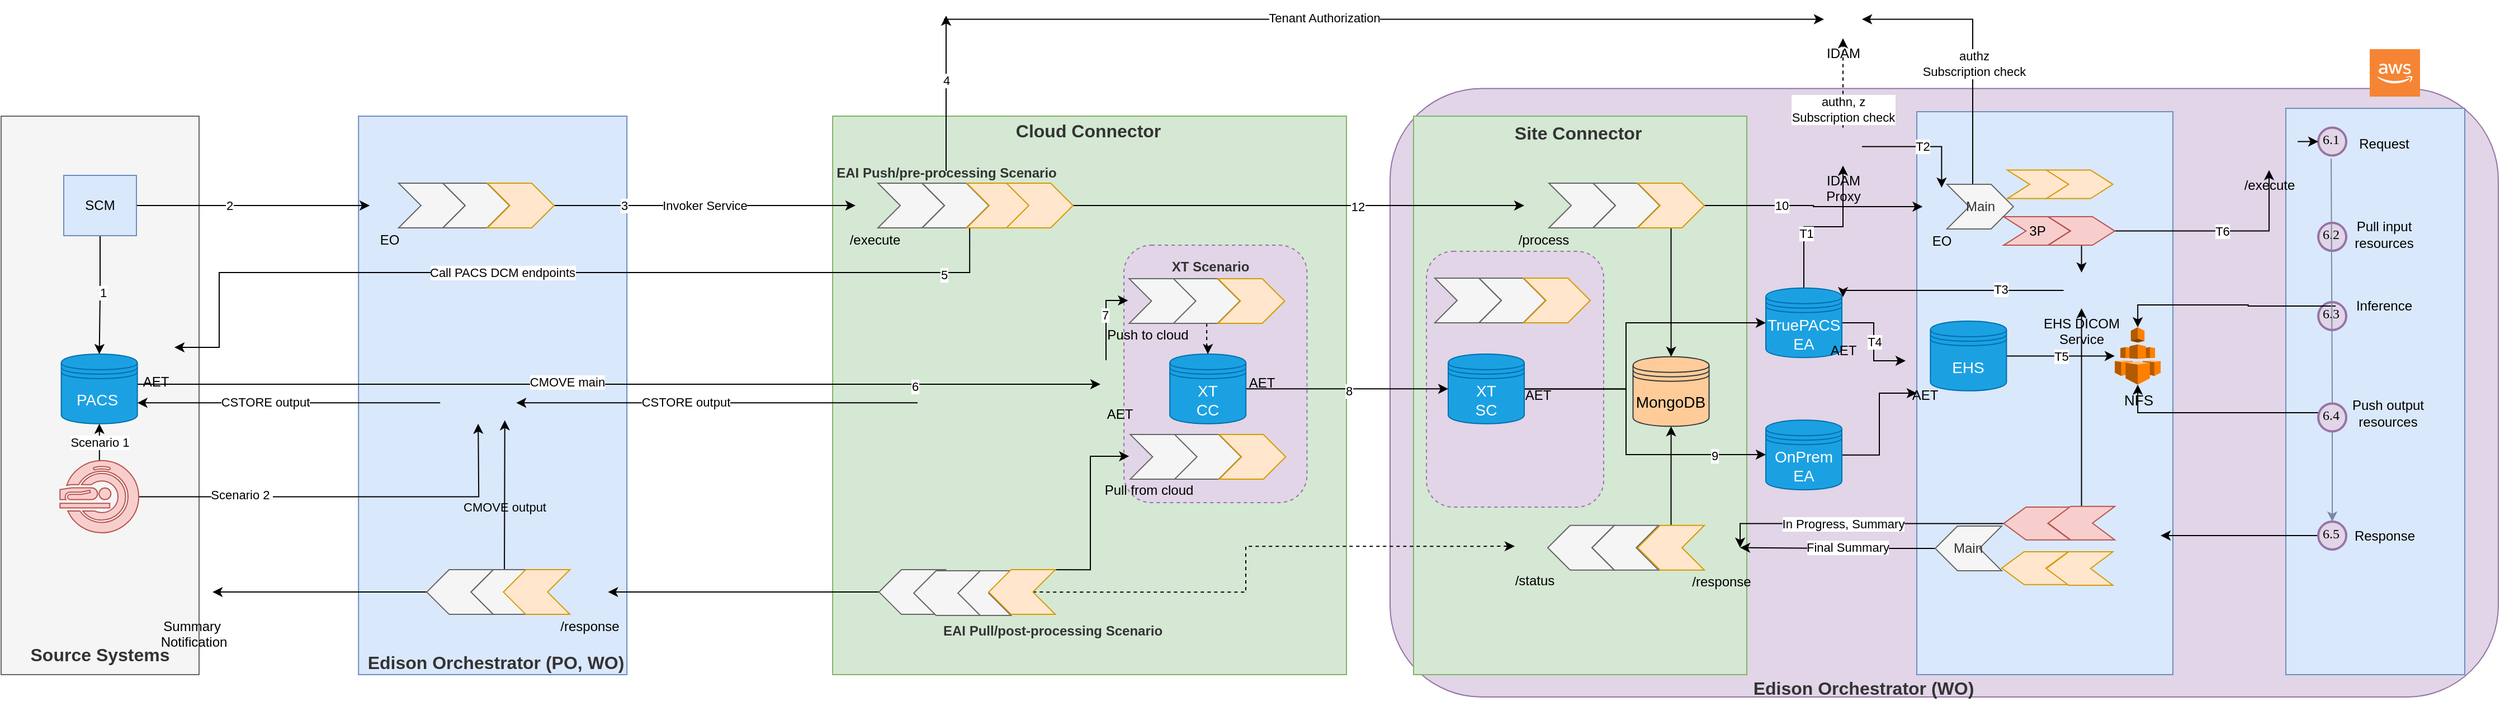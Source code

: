 <mxfile version="16.4.5" type="github">
  <diagram id="Tz2HhyrUHWOXNev4stH1" name="Page-2">
    <mxGraphModel dx="2062" dy="-406" grid="1" gridSize="10" guides="1" tooltips="1" connect="1" arrows="1" fold="1" page="0" pageScale="1" pageWidth="850" pageHeight="1100" math="0" shadow="0">
      <root>
        <mxCell id="myIwbRaZVC_E4C9uunCO-0" />
        <mxCell id="myIwbRaZVC_E4C9uunCO-1" parent="myIwbRaZVC_E4C9uunCO-0" />
        <mxCell id="nC5BWbBNHWPFv3tiznkC-10" value="" style="rounded=1;whiteSpace=wrap;html=1;labelBackgroundColor=none;fillColor=#e1d5e7;strokeColor=#9673a6;" parent="myIwbRaZVC_E4C9uunCO-1" vertex="1">
          <mxGeometry x="999" y="1515.25" width="991" height="544.75" as="geometry" />
        </mxCell>
        <mxCell id="q525oqmR9Ik2567Cov87-82" value="" style="rounded=0;whiteSpace=wrap;html=1;fillColor=#d5e8d4;strokeColor=#82b366;" parent="myIwbRaZVC_E4C9uunCO-1" vertex="1">
          <mxGeometry x="1020" y="1540" width="298" height="500" as="geometry" />
        </mxCell>
        <mxCell id="FsGYFDfkbAL3ZRBcVbpy-31" value="" style="rounded=1;whiteSpace=wrap;html=1;fillColor=#e1d5e7;dashed=1;strokeColor=#9673a6;" parent="myIwbRaZVC_E4C9uunCO-1" vertex="1">
          <mxGeometry x="1031.5" y="1661" width="158.5" height="229" as="geometry" />
        </mxCell>
        <mxCell id="6MZSM7XvLLBCz90r0ZZN-89" value="" style="rounded=0;whiteSpace=wrap;html=1;fillColor=#dae8fc;strokeColor=#6c8ebf;" parent="myIwbRaZVC_E4C9uunCO-1" vertex="1">
          <mxGeometry x="1470" y="1536" width="229" height="504" as="geometry" />
        </mxCell>
        <mxCell id="q525oqmR9Ik2567Cov87-46" value="" style="rounded=0;whiteSpace=wrap;html=1;fillColor=#d5e8d4;strokeColor=#82b366;" parent="myIwbRaZVC_E4C9uunCO-1" vertex="1">
          <mxGeometry x="500.55" y="1540" width="459.45" height="500" as="geometry" />
        </mxCell>
        <mxCell id="6MZSM7XvLLBCz90r0ZZN-74" value="" style="rounded=1;whiteSpace=wrap;html=1;fillColor=#e1d5e7;dashed=1;strokeColor=#9673a6;" parent="myIwbRaZVC_E4C9uunCO-1" vertex="1">
          <mxGeometry x="761" y="1655.54" width="163.72" height="230.46" as="geometry" />
        </mxCell>
        <mxCell id="q525oqmR9Ik2567Cov87-49" value="" style="rounded=0;whiteSpace=wrap;html=1;fillColor=#f5f5f5;strokeColor=#666666;fontColor=#333333;" parent="myIwbRaZVC_E4C9uunCO-1" vertex="1">
          <mxGeometry x="-243" y="1540" width="177" height="500" as="geometry" />
        </mxCell>
        <mxCell id="q525oqmR9Ik2567Cov87-47" value="" style="rounded=0;whiteSpace=wrap;html=1;fillColor=#dae8fc;strokeColor=#6c8ebf;" parent="myIwbRaZVC_E4C9uunCO-1" vertex="1">
          <mxGeometry x="76.59" y="1540" width="240" height="500" as="geometry" />
        </mxCell>
        <mxCell id="q525oqmR9Ik2567Cov87-51" value="Scenario 1" style="edgeStyle=orthogonalEdgeStyle;rounded=0;orthogonalLoop=1;jettySize=auto;html=1;entryX=0.5;entryY=1;entryDx=0;entryDy=0;" parent="myIwbRaZVC_E4C9uunCO-1" source="6WOh82OjY7P1tJpJxM6a-67" target="q525oqmR9Ik2567Cov87-2" edge="1">
          <mxGeometry relative="1" as="geometry" />
        </mxCell>
        <mxCell id="q525oqmR9Ik2567Cov87-52" value="" style="edgeStyle=orthogonalEdgeStyle;rounded=0;orthogonalLoop=1;jettySize=auto;html=1;entryX=0.5;entryY=1;entryDx=0;entryDy=0;" parent="myIwbRaZVC_E4C9uunCO-1" source="6WOh82OjY7P1tJpJxM6a-67" edge="1">
          <mxGeometry relative="1" as="geometry">
            <mxPoint x="183.59" y="1815.36" as="targetPoint" />
          </mxGeometry>
        </mxCell>
        <mxCell id="q525oqmR9Ik2567Cov87-53" value="Scenario 2&amp;nbsp;" style="edgeLabel;html=1;align=center;verticalAlign=middle;resizable=0;points=[];" parent="q525oqmR9Ik2567Cov87-52" vertex="1" connectable="0">
          <mxGeometry x="-0.502" y="2" relative="1" as="geometry">
            <mxPoint as="offset" />
          </mxGeometry>
        </mxCell>
        <mxCell id="6WOh82OjY7P1tJpJxM6a-67" value="" style="shape=mxgraph.signs.healthcare.mri;html=1;fillColor=#f8cecc;strokeColor=#b85450;verticalLabelPosition=bottom;verticalAlign=top;align=center;fontSize=14;" parent="myIwbRaZVC_E4C9uunCO-1" vertex="1">
          <mxGeometry x="-190.35" y="1848.39" width="70.35" height="64.61" as="geometry" />
        </mxCell>
        <mxCell id="q525oqmR9Ik2567Cov87-13" value="" style="edgeStyle=orthogonalEdgeStyle;rounded=0;orthogonalLoop=1;jettySize=auto;html=1;" parent="myIwbRaZVC_E4C9uunCO-1" source="q525oqmR9Ik2567Cov87-2" target="q525oqmR9Ik2567Cov87-19" edge="1">
          <mxGeometry relative="1" as="geometry">
            <mxPoint x="149.59" y="1784.18" as="targetPoint" />
            <Array as="points">
              <mxPoint x="150" y="1780" />
              <mxPoint x="150" y="1780" />
            </Array>
          </mxGeometry>
        </mxCell>
        <mxCell id="q525oqmR9Ik2567Cov87-14" value="CMOVE main" style="edgeLabel;html=1;align=center;verticalAlign=middle;resizable=0;points=[];" parent="q525oqmR9Ik2567Cov87-13" vertex="1" connectable="0">
          <mxGeometry x="-0.109" y="2" relative="1" as="geometry">
            <mxPoint as="offset" />
          </mxGeometry>
        </mxCell>
        <mxCell id="q525oqmR9Ik2567Cov87-68" value="6" style="edgeLabel;html=1;align=center;verticalAlign=middle;resizable=0;points=[];" parent="q525oqmR9Ik2567Cov87-13" vertex="1" connectable="0">
          <mxGeometry x="0.613" y="-2" relative="1" as="geometry">
            <mxPoint as="offset" />
          </mxGeometry>
        </mxCell>
        <mxCell id="q525oqmR9Ik2567Cov87-2" value="PACS&amp;nbsp;" style="shape=datastore;whiteSpace=wrap;html=1;fontSize=14;fillColor=#1ba1e2;strokeColor=#006EAF;fontColor=#ffffff;" parent="myIwbRaZVC_E4C9uunCO-1" vertex="1">
          <mxGeometry x="-189.18" y="1753" width="68" height="62.36" as="geometry" />
        </mxCell>
        <mxCell id="q525oqmR9Ik2567Cov87-3" value="/execute" style="shape=image;html=1;verticalAlign=top;verticalLabelPosition=bottom;labelBackgroundColor=none;imageAspect=0;aspect=fixed;image=https://cdn4.iconfinder.com/data/icons/web-development-5/500/api-code-window-128.png" parent="myIwbRaZVC_E4C9uunCO-1" vertex="1">
          <mxGeometry x="521" y="1603" width="34" height="34" as="geometry" />
        </mxCell>
        <mxCell id="q525oqmR9Ik2567Cov87-10" value="Invoker Service" style="edgeStyle=orthogonalEdgeStyle;rounded=0;orthogonalLoop=1;jettySize=auto;html=1;entryX=0;entryY=0.5;entryDx=0;entryDy=0;exitX=1;exitY=0.5;exitDx=0;exitDy=0;" parent="myIwbRaZVC_E4C9uunCO-1" source="q525oqmR9Ik2567Cov87-8" target="q525oqmR9Ik2567Cov87-3" edge="1">
          <mxGeometry relative="1" as="geometry">
            <mxPoint x="105.6" y="1720" as="targetPoint" />
            <Array as="points">
              <mxPoint x="390" y="1620" />
              <mxPoint x="390" y="1620" />
            </Array>
          </mxGeometry>
        </mxCell>
        <mxCell id="q525oqmR9Ik2567Cov87-69" value="3" style="edgeLabel;html=1;align=center;verticalAlign=middle;resizable=0;points=[];" parent="q525oqmR9Ik2567Cov87-10" vertex="1" connectable="0">
          <mxGeometry x="-0.535" relative="1" as="geometry">
            <mxPoint as="offset" />
          </mxGeometry>
        </mxCell>
        <mxCell id="q525oqmR9Ik2567Cov87-5" value="" style="shape=step;perimeter=stepPerimeter;whiteSpace=wrap;html=1;fixedSize=1;fillColor=#f5f5f5;strokeColor=#666666;fontColor=#333333;" parent="myIwbRaZVC_E4C9uunCO-1" vertex="1">
          <mxGeometry x="112.44" y="1600" width="59.5" height="40" as="geometry" />
        </mxCell>
        <mxCell id="q525oqmR9Ik2567Cov87-6" value="" style="shape=step;perimeter=stepPerimeter;whiteSpace=wrap;html=1;fixedSize=1;fillColor=#f5f5f5;strokeColor=#666666;fontColor=#333333;" parent="myIwbRaZVC_E4C9uunCO-1" vertex="1">
          <mxGeometry x="152.04" y="1600" width="59.5" height="40" as="geometry" />
        </mxCell>
        <mxCell id="q525oqmR9Ik2567Cov87-8" value="" style="shape=step;perimeter=stepPerimeter;whiteSpace=wrap;html=1;fixedSize=1;fillColor=#ffe6cc;strokeColor=#d79b00;" parent="myIwbRaZVC_E4C9uunCO-1" vertex="1">
          <mxGeometry x="191.94" y="1600" width="59.5" height="40" as="geometry" />
        </mxCell>
        <mxCell id="q525oqmR9Ik2567Cov87-11" value="Call PACS DCM endpoints" style="edgeStyle=orthogonalEdgeStyle;rounded=0;orthogonalLoop=1;jettySize=auto;html=1;exitX=0.75;exitY=1;exitDx=0;exitDy=0;" parent="myIwbRaZVC_E4C9uunCO-1" source="q525oqmR9Ik2567Cov87-37" target="q525oqmR9Ik2567Cov87-15" edge="1">
          <mxGeometry x="0.124" relative="1" as="geometry">
            <mxPoint x="115.7" y="1650" as="sourcePoint" />
            <mxPoint x="-44.68" y="1740" as="targetPoint" />
            <Array as="points">
              <mxPoint x="623" y="1680" />
              <mxPoint x="-48" y="1680" />
              <mxPoint x="-48" y="1747" />
            </Array>
            <mxPoint as="offset" />
          </mxGeometry>
        </mxCell>
        <mxCell id="q525oqmR9Ik2567Cov87-67" value="5" style="edgeLabel;html=1;align=center;verticalAlign=middle;resizable=0;points=[];" parent="q525oqmR9Ik2567Cov87-11" vertex="1" connectable="0">
          <mxGeometry x="-0.839" y="2" relative="1" as="geometry">
            <mxPoint as="offset" />
          </mxGeometry>
        </mxCell>
        <mxCell id="q525oqmR9Ik2567Cov87-15" value="AET" style="shape=image;html=1;verticalAlign=top;verticalLabelPosition=bottom;labelBackgroundColor=none;imageAspect=0;aspect=fixed;image=https://cdn4.iconfinder.com/data/icons/web-development-5/500/api-code-window-128.png" parent="myIwbRaZVC_E4C9uunCO-1" vertex="1">
          <mxGeometry x="-122.0" y="1730" width="34" height="34" as="geometry" />
        </mxCell>
        <mxCell id="r5pqU8U0AgEEiw9FuOvZ-11" value="" style="edgeStyle=orthogonalEdgeStyle;rounded=0;orthogonalLoop=1;jettySize=auto;html=1;entryX=0;entryY=0.5;entryDx=0;entryDy=0;" edge="1" parent="myIwbRaZVC_E4C9uunCO-1" source="q525oqmR9Ik2567Cov87-19" target="u3qSGLMM-_wDBJlbKK_Q-0">
          <mxGeometry relative="1" as="geometry">
            <Array as="points">
              <mxPoint x="745" y="1705" />
            </Array>
          </mxGeometry>
        </mxCell>
        <mxCell id="r5pqU8U0AgEEiw9FuOvZ-12" value="7" style="edgeLabel;html=1;align=center;verticalAlign=middle;resizable=0;points=[];" vertex="1" connectable="0" parent="r5pqU8U0AgEEiw9FuOvZ-11">
          <mxGeometry x="0.134" y="1" relative="1" as="geometry">
            <mxPoint y="1" as="offset" />
          </mxGeometry>
        </mxCell>
        <mxCell id="q525oqmR9Ik2567Cov87-19" value="AET" style="shape=image;html=1;verticalAlign=top;verticalLabelPosition=bottom;labelBackgroundColor=none;imageAspect=0;aspect=fixed;image=https://cdn4.iconfinder.com/data/icons/web-development-5/500/api-code-window-128.png" parent="myIwbRaZVC_E4C9uunCO-1" vertex="1">
          <mxGeometry x="740" y="1758.5" width="34" height="34" as="geometry" />
        </mxCell>
        <mxCell id="q525oqmR9Ik2567Cov87-63" value="" style="edgeStyle=orthogonalEdgeStyle;rounded=0;orthogonalLoop=1;jettySize=auto;html=1;entryX=0;entryY=0.5;entryDx=0;entryDy=0;" parent="myIwbRaZVC_E4C9uunCO-1" source="q525oqmR9Ik2567Cov87-28" target="q525oqmR9Ik2567Cov87-83" edge="1">
          <mxGeometry relative="1" as="geometry">
            <mxPoint x="936" y="1784" as="targetPoint" />
          </mxGeometry>
        </mxCell>
        <mxCell id="q525oqmR9Ik2567Cov87-75" value="8" style="edgeLabel;html=1;align=center;verticalAlign=middle;resizable=0;points=[];" parent="q525oqmR9Ik2567Cov87-63" vertex="1" connectable="0">
          <mxGeometry x="-0.002" y="-2" relative="1" as="geometry">
            <mxPoint x="1" as="offset" />
          </mxGeometry>
        </mxCell>
        <mxCell id="q525oqmR9Ik2567Cov87-28" value="XT&lt;br&gt;CC" style="shape=datastore;whiteSpace=wrap;html=1;fontSize=14;fillColor=#1ba1e2;strokeColor=#006EAF;fontColor=#ffffff;" parent="myIwbRaZVC_E4C9uunCO-1" vertex="1">
          <mxGeometry x="802.07" y="1753" width="68" height="62.36" as="geometry" />
        </mxCell>
        <mxCell id="q525oqmR9Ik2567Cov87-30" value="AET" style="shape=image;html=1;verticalAlign=top;verticalLabelPosition=bottom;labelBackgroundColor=none;imageAspect=0;aspect=fixed;image=https://cdn4.iconfinder.com/data/icons/web-development-5/500/api-code-window-128.png" parent="myIwbRaZVC_E4C9uunCO-1" vertex="1">
          <mxGeometry x="867.42" y="1730.54" width="34" height="34" as="geometry" />
        </mxCell>
        <mxCell id="q525oqmR9Ik2567Cov87-32" value="" style="edgeStyle=orthogonalEdgeStyle;rounded=0;orthogonalLoop=1;jettySize=auto;html=1;" parent="myIwbRaZVC_E4C9uunCO-1" source="q525oqmR9Ik2567Cov87-31" target="q525oqmR9Ik2567Cov87-2" edge="1">
          <mxGeometry relative="1" as="geometry" />
        </mxCell>
        <mxCell id="q525oqmR9Ik2567Cov87-65" value="1" style="edgeLabel;html=1;align=center;verticalAlign=middle;resizable=0;points=[];" parent="q525oqmR9Ik2567Cov87-32" vertex="1" connectable="0">
          <mxGeometry x="-0.044" y="2" relative="1" as="geometry">
            <mxPoint as="offset" />
          </mxGeometry>
        </mxCell>
        <mxCell id="q525oqmR9Ik2567Cov87-35" value="" style="edgeStyle=orthogonalEdgeStyle;rounded=0;orthogonalLoop=1;jettySize=auto;html=1;entryX=0;entryY=0.5;entryDx=0;entryDy=0;" parent="myIwbRaZVC_E4C9uunCO-1" source="q525oqmR9Ik2567Cov87-31" target="q525oqmR9Ik2567Cov87-33" edge="1">
          <mxGeometry relative="1" as="geometry">
            <mxPoint x="-1.18" y="1623" as="targetPoint" />
          </mxGeometry>
        </mxCell>
        <mxCell id="q525oqmR9Ik2567Cov87-66" value="2" style="edgeLabel;html=1;align=center;verticalAlign=middle;resizable=0;points=[];" parent="q525oqmR9Ik2567Cov87-35" vertex="1" connectable="0">
          <mxGeometry x="-0.209" relative="1" as="geometry">
            <mxPoint as="offset" />
          </mxGeometry>
        </mxCell>
        <mxCell id="q525oqmR9Ik2567Cov87-31" value="SCM" style="rounded=0;whiteSpace=wrap;html=1;fillColor=#dae8fc;strokeColor=#6c8ebf;" parent="myIwbRaZVC_E4C9uunCO-1" vertex="1">
          <mxGeometry x="-187" y="1593" width="65" height="54" as="geometry" />
        </mxCell>
        <mxCell id="q525oqmR9Ik2567Cov87-33" value="EO" style="shape=image;html=1;verticalAlign=top;verticalLabelPosition=bottom;labelBackgroundColor=none;imageAspect=0;aspect=fixed;image=https://cdn4.iconfinder.com/data/icons/web-development-5/500/api-code-window-128.png" parent="myIwbRaZVC_E4C9uunCO-1" vertex="1">
          <mxGeometry x="86.59" y="1603" width="34" height="34" as="geometry" />
        </mxCell>
        <mxCell id="q525oqmR9Ik2567Cov87-36" value="" style="shape=step;perimeter=stepPerimeter;whiteSpace=wrap;html=1;fixedSize=1;fillColor=#f5f5f5;strokeColor=#666666;fontColor=#333333;" parent="myIwbRaZVC_E4C9uunCO-1" vertex="1">
          <mxGeometry x="541.05" y="1600" width="59.5" height="40" as="geometry" />
        </mxCell>
        <mxCell id="q525oqmR9Ik2567Cov87-37" value="" style="shape=step;perimeter=stepPerimeter;whiteSpace=wrap;html=1;fixedSize=1;fillColor=#f5f5f5;strokeColor=#666666;fontColor=#333333;" parent="myIwbRaZVC_E4C9uunCO-1" vertex="1">
          <mxGeometry x="580.65" y="1600" width="59.5" height="40" as="geometry" />
        </mxCell>
        <mxCell id="q525oqmR9Ik2567Cov87-38" value="" style="shape=step;perimeter=stepPerimeter;whiteSpace=wrap;html=1;fixedSize=1;fillColor=#ffe6cc;strokeColor=#d79b00;" parent="myIwbRaZVC_E4C9uunCO-1" vertex="1">
          <mxGeometry x="620.55" y="1600" width="59.5" height="40" as="geometry" />
        </mxCell>
        <mxCell id="q525oqmR9Ik2567Cov87-54" value="Cloud&amp;nbsp;Connector&amp;nbsp;" style="text;html=1;align=center;verticalAlign=middle;resizable=0;points=[];autosize=1;fontStyle=1;fontSize=16;labelBackgroundColor=none;fontColor=#333333;" parent="myIwbRaZVC_E4C9uunCO-1" vertex="1">
          <mxGeometry x="656.32" y="1543" width="150" height="20" as="geometry" />
        </mxCell>
        <mxCell id="q525oqmR9Ik2567Cov87-55" value="&lt;span style=&quot;font-size: 16px&quot;&gt;Edison&amp;nbsp;&lt;/span&gt;&lt;span style=&quot;font-size: 16px&quot;&gt;Orchestrator (PO, WO)&lt;/span&gt;" style="text;html=1;align=center;verticalAlign=middle;resizable=0;points=[];autosize=1;fontStyle=1;fontSize=16;labelBackgroundColor=none;fontColor=#333333;" parent="myIwbRaZVC_E4C9uunCO-1" vertex="1">
          <mxGeometry x="79.39" y="2017" width="239" height="23" as="geometry" />
        </mxCell>
        <mxCell id="q525oqmR9Ik2567Cov87-56" value="&lt;span style=&quot;font-size: 16px;&quot;&gt;Source Systems&lt;/span&gt;" style="text;html=1;align=center;verticalAlign=middle;resizable=0;points=[];autosize=1;fontStyle=1;fontSize=16;labelBackgroundColor=none;fontColor=#333333;" parent="myIwbRaZVC_E4C9uunCO-1" vertex="1">
          <mxGeometry x="-223" y="2010" width="135" height="23" as="geometry" />
        </mxCell>
        <mxCell id="q525oqmR9Ik2567Cov87-57" value="" style="shape=step;perimeter=stepPerimeter;whiteSpace=wrap;html=1;fixedSize=1;fillColor=#f5f5f5;strokeColor=#666666;fontColor=#333333;" parent="myIwbRaZVC_E4C9uunCO-1" vertex="1">
          <mxGeometry x="765.72" y="1685.54" width="61" height="40" as="geometry" />
        </mxCell>
        <mxCell id="u3qSGLMM-_wDBJlbKK_Q-5" value="" style="edgeStyle=orthogonalEdgeStyle;rounded=0;orthogonalLoop=1;jettySize=auto;html=1;dashed=1;entryX=0.5;entryY=0;entryDx=0;entryDy=0;" parent="myIwbRaZVC_E4C9uunCO-1" source="q525oqmR9Ik2567Cov87-58" target="q525oqmR9Ik2567Cov87-28" edge="1">
          <mxGeometry relative="1" as="geometry" />
        </mxCell>
        <mxCell id="q525oqmR9Ik2567Cov87-58" value="" style="shape=step;perimeter=stepPerimeter;whiteSpace=wrap;html=1;fixedSize=1;fillColor=#f5f5f5;strokeColor=#666666;fontColor=#333333;" parent="myIwbRaZVC_E4C9uunCO-1" vertex="1">
          <mxGeometry x="805.32" y="1685.54" width="59.5" height="40" as="geometry" />
        </mxCell>
        <mxCell id="q525oqmR9Ik2567Cov87-59" value="" style="shape=step;perimeter=stepPerimeter;whiteSpace=wrap;html=1;fixedSize=1;fillColor=#ffe6cc;strokeColor=#d79b00;" parent="myIwbRaZVC_E4C9uunCO-1" vertex="1">
          <mxGeometry x="845.22" y="1685.54" width="59.5" height="40" as="geometry" />
        </mxCell>
        <mxCell id="q525oqmR9Ik2567Cov87-60" value="&lt;font style=&quot;font-size: 12px&quot;&gt;XT Scenario&lt;/font&gt;" style="text;html=1;align=center;verticalAlign=middle;resizable=0;points=[];autosize=1;fontStyle=1;fontSize=16;labelBackgroundColor=none;fontColor=#333333;" parent="myIwbRaZVC_E4C9uunCO-1" vertex="1">
          <mxGeometry x="798.92" y="1660.54" width="79" height="24" as="geometry" />
        </mxCell>
        <mxCell id="r5pqU8U0AgEEiw9FuOvZ-8" value="" style="edgeStyle=orthogonalEdgeStyle;rounded=0;orthogonalLoop=1;jettySize=auto;html=1;exitX=0.5;exitY=0.5;exitDx=0;exitDy=0;exitPerimeter=0;" edge="1" parent="myIwbRaZVC_E4C9uunCO-1" source="q525oqmR9Ik2567Cov87-61">
          <mxGeometry relative="1" as="geometry">
            <mxPoint x="602" y="1450" as="targetPoint" />
          </mxGeometry>
        </mxCell>
        <mxCell id="r5pqU8U0AgEEiw9FuOvZ-9" value="4" style="edgeLabel;html=1;align=center;verticalAlign=middle;resizable=0;points=[];" vertex="1" connectable="0" parent="r5pqU8U0AgEEiw9FuOvZ-8">
          <mxGeometry x="0.165" y="1" relative="1" as="geometry">
            <mxPoint as="offset" />
          </mxGeometry>
        </mxCell>
        <mxCell id="q525oqmR9Ik2567Cov87-61" value="&lt;font style=&quot;font-size: 12px&quot;&gt;EAI Push/pre-processing Scenario&lt;/font&gt;" style="text;html=1;align=center;verticalAlign=middle;resizable=0;points=[];autosize=1;fontStyle=1;fontSize=16;labelBackgroundColor=none;fontColor=#333333;" parent="myIwbRaZVC_E4C9uunCO-1" vertex="1">
          <mxGeometry x="499" y="1577" width="206" height="24" as="geometry" />
        </mxCell>
        <mxCell id="q525oqmR9Ik2567Cov87-80" value="" style="edgeStyle=orthogonalEdgeStyle;rounded=0;orthogonalLoop=1;jettySize=auto;html=1;entryX=0;entryY=0.5;entryDx=0;entryDy=0;" parent="myIwbRaZVC_E4C9uunCO-1" source="q525oqmR9Ik2567Cov87-76" target="q525oqmR9Ik2567Cov87-78" edge="1">
          <mxGeometry relative="1" as="geometry">
            <mxPoint x="815.5" y="1620" as="targetPoint" />
          </mxGeometry>
        </mxCell>
        <mxCell id="q525oqmR9Ik2567Cov87-81" value="12" style="edgeLabel;html=1;align=center;verticalAlign=middle;resizable=0;points=[];" parent="q525oqmR9Ik2567Cov87-80" vertex="1" connectable="0">
          <mxGeometry x="0.257" y="-1" relative="1" as="geometry">
            <mxPoint x="1" as="offset" />
          </mxGeometry>
        </mxCell>
        <mxCell id="FsGYFDfkbAL3ZRBcVbpy-36" value="" style="edgeStyle=orthogonalEdgeStyle;rounded=0;orthogonalLoop=1;jettySize=auto;html=1;entryX=0;entryY=0.5;entryDx=0;entryDy=0;dashed=1;exitX=0;exitY=0.5;exitDx=0;exitDy=0;" parent="myIwbRaZVC_E4C9uunCO-1" source="hUA2dAzTewmcBaVwPkn6-7" target="FsGYFDfkbAL3ZRBcVbpy-32" edge="1">
          <mxGeometry relative="1" as="geometry">
            <Array as="points">
              <mxPoint x="870" y="1967" />
              <mxPoint x="870" y="1925" />
            </Array>
            <mxPoint x="634.425" y="1881" as="sourcePoint" />
          </mxGeometry>
        </mxCell>
        <mxCell id="q525oqmR9Ik2567Cov87-76" value="" style="shape=step;perimeter=stepPerimeter;whiteSpace=wrap;html=1;fixedSize=1;fillColor=#ffe6cc;strokeColor=#d79b00;" parent="myIwbRaZVC_E4C9uunCO-1" vertex="1">
          <mxGeometry x="656" y="1600" width="59.5" height="40" as="geometry" />
        </mxCell>
        <mxCell id="q525oqmR9Ik2567Cov87-78" value="/process" style="shape=image;html=1;verticalAlign=top;verticalLabelPosition=bottom;labelBackgroundColor=none;imageAspect=0;aspect=fixed;image=https://cdn4.iconfinder.com/data/icons/web-development-5/500/api-code-window-128.png" parent="myIwbRaZVC_E4C9uunCO-1" vertex="1">
          <mxGeometry x="1119" y="1603" width="34" height="34" as="geometry" />
        </mxCell>
        <mxCell id="q525oqmR9Ik2567Cov87-87" value="" style="edgeStyle=orthogonalEdgeStyle;rounded=0;orthogonalLoop=1;jettySize=auto;html=1;" parent="myIwbRaZVC_E4C9uunCO-1" source="q525oqmR9Ik2567Cov87-83" target="q525oqmR9Ik2567Cov87-86" edge="1">
          <mxGeometry relative="1" as="geometry">
            <Array as="points">
              <mxPoint x="1210" y="1784" />
              <mxPoint x="1210" y="1843" />
            </Array>
          </mxGeometry>
        </mxCell>
        <mxCell id="r5pqU8U0AgEEiw9FuOvZ-14" value="9" style="edgeLabel;html=1;align=center;verticalAlign=middle;resizable=0;points=[];" vertex="1" connectable="0" parent="q525oqmR9Ik2567Cov87-87">
          <mxGeometry x="0.665" y="-1" relative="1" as="geometry">
            <mxPoint as="offset" />
          </mxGeometry>
        </mxCell>
        <mxCell id="q525oqmR9Ik2567Cov87-88" value="" style="edgeStyle=orthogonalEdgeStyle;rounded=0;orthogonalLoop=1;jettySize=auto;html=1;entryX=0;entryY=0.5;entryDx=0;entryDy=0;" parent="myIwbRaZVC_E4C9uunCO-1" source="q525oqmR9Ik2567Cov87-83" target="q525oqmR9Ik2567Cov87-85" edge="1">
          <mxGeometry relative="1" as="geometry">
            <Array as="points">
              <mxPoint x="1210" y="1784" />
              <mxPoint x="1210" y="1725" />
            </Array>
          </mxGeometry>
        </mxCell>
        <mxCell id="q525oqmR9Ik2567Cov87-83" value="XT&lt;br&gt;SC" style="shape=datastore;whiteSpace=wrap;html=1;fontSize=14;fillColor=#1ba1e2;strokeColor=#006EAF;fontColor=#ffffff;" parent="myIwbRaZVC_E4C9uunCO-1" vertex="1">
          <mxGeometry x="1051" y="1753" width="68" height="62.36" as="geometry" />
        </mxCell>
        <mxCell id="q525oqmR9Ik2567Cov87-84" value="Site Connector&amp;nbsp;" style="text;html=1;align=center;verticalAlign=middle;resizable=0;points=[];autosize=1;fontStyle=1;fontSize=16;labelBackgroundColor=none;fontColor=#333333;" parent="myIwbRaZVC_E4C9uunCO-1" vertex="1">
          <mxGeometry x="1105" y="1543" width="128" height="23" as="geometry" />
        </mxCell>
        <mxCell id="nC5BWbBNHWPFv3tiznkC-6" value="T4" style="edgeStyle=orthogonalEdgeStyle;rounded=0;orthogonalLoop=1;jettySize=auto;html=1;entryX=0;entryY=0.5;entryDx=0;entryDy=0;" parent="myIwbRaZVC_E4C9uunCO-1" source="q525oqmR9Ik2567Cov87-85" target="nC5BWbBNHWPFv3tiznkC-7" edge="1">
          <mxGeometry relative="1" as="geometry">
            <mxPoint x="1450" y="1790" as="targetPoint" />
          </mxGeometry>
        </mxCell>
        <mxCell id="r5pqU8U0AgEEiw9FuOvZ-15" value="" style="edgeStyle=orthogonalEdgeStyle;rounded=0;orthogonalLoop=1;jettySize=auto;html=1;" edge="1" parent="myIwbRaZVC_E4C9uunCO-1" source="q525oqmR9Ik2567Cov87-85" target="oseVc4HdwnWh8EgqZ8Fy-0">
          <mxGeometry relative="1" as="geometry" />
        </mxCell>
        <mxCell id="r5pqU8U0AgEEiw9FuOvZ-16" value="T1" style="edgeLabel;html=1;align=center;verticalAlign=middle;resizable=0;points=[];" vertex="1" connectable="0" parent="r5pqU8U0AgEEiw9FuOvZ-15">
          <mxGeometry x="-0.325" y="-2" relative="1" as="geometry">
            <mxPoint as="offset" />
          </mxGeometry>
        </mxCell>
        <mxCell id="q525oqmR9Ik2567Cov87-85" value="TruePACS EA" style="shape=datastore;whiteSpace=wrap;html=1;fontSize=14;fillColor=#1ba1e2;strokeColor=#006EAF;fontColor=#ffffff;" parent="myIwbRaZVC_E4C9uunCO-1" vertex="1">
          <mxGeometry x="1335" y="1693.82" width="68" height="62.36" as="geometry" />
        </mxCell>
        <mxCell id="r5pqU8U0AgEEiw9FuOvZ-17" value="" style="edgeStyle=orthogonalEdgeStyle;rounded=0;orthogonalLoop=1;jettySize=auto;html=1;" edge="1" parent="myIwbRaZVC_E4C9uunCO-1" source="q525oqmR9Ik2567Cov87-86" target="6MZSM7XvLLBCz90r0ZZN-89">
          <mxGeometry relative="1" as="geometry" />
        </mxCell>
        <mxCell id="q525oqmR9Ik2567Cov87-86" value="OnPrem&lt;br&gt;EA" style="shape=datastore;whiteSpace=wrap;html=1;fontSize=14;fillColor=#1ba1e2;strokeColor=#006EAF;fontColor=#ffffff;" parent="myIwbRaZVC_E4C9uunCO-1" vertex="1">
          <mxGeometry x="1335" y="1812.18" width="68" height="62.36" as="geometry" />
        </mxCell>
        <mxCell id="6MZSM7XvLLBCz90r0ZZN-0" value="" style="outlineConnect=0;dashed=0;verticalLabelPosition=bottom;verticalAlign=top;align=center;html=1;shape=mxgraph.aws3.cloud_2;fillColor=#F58534;gradientColor=none;" parent="myIwbRaZVC_E4C9uunCO-1" vertex="1">
          <mxGeometry x="1875" y="1480" width="45" height="42.5" as="geometry" />
        </mxCell>
        <mxCell id="6MZSM7XvLLBCz90r0ZZN-83" value="" style="shape=step;perimeter=stepPerimeter;whiteSpace=wrap;html=1;fixedSize=1;fillColor=#f5f5f5;strokeColor=#666666;fontColor=#333333;" parent="myIwbRaZVC_E4C9uunCO-1" vertex="1">
          <mxGeometry x="1141" y="1600" width="59.5" height="40" as="geometry" />
        </mxCell>
        <mxCell id="6MZSM7XvLLBCz90r0ZZN-84" value="" style="shape=step;perimeter=stepPerimeter;whiteSpace=wrap;html=1;fixedSize=1;fillColor=#f5f5f5;strokeColor=#666666;fontColor=#333333;" parent="myIwbRaZVC_E4C9uunCO-1" vertex="1">
          <mxGeometry x="1180.6" y="1600" width="59.5" height="40" as="geometry" />
        </mxCell>
        <mxCell id="6MZSM7XvLLBCz90r0ZZN-103" value="" style="edgeStyle=orthogonalEdgeStyle;rounded=0;orthogonalLoop=1;jettySize=auto;html=1;entryX=0;entryY=0.5;entryDx=0;entryDy=0;" parent="myIwbRaZVC_E4C9uunCO-1" source="6MZSM7XvLLBCz90r0ZZN-85" target="6MZSM7XvLLBCz90r0ZZN-99" edge="1">
          <mxGeometry relative="1" as="geometry" />
        </mxCell>
        <mxCell id="r5pqU8U0AgEEiw9FuOvZ-18" value="10" style="edgeLabel;html=1;align=center;verticalAlign=middle;resizable=0;points=[];" vertex="1" connectable="0" parent="6MZSM7XvLLBCz90r0ZZN-103">
          <mxGeometry x="-0.297" relative="1" as="geometry">
            <mxPoint as="offset" />
          </mxGeometry>
        </mxCell>
        <mxCell id="YBiQRps2gjAF7GqjluW7-4" value="" style="edgeStyle=orthogonalEdgeStyle;rounded=0;orthogonalLoop=1;jettySize=auto;html=1;" parent="myIwbRaZVC_E4C9uunCO-1" source="6MZSM7XvLLBCz90r0ZZN-85" target="YBiQRps2gjAF7GqjluW7-3" edge="1">
          <mxGeometry relative="1" as="geometry" />
        </mxCell>
        <mxCell id="6MZSM7XvLLBCz90r0ZZN-85" value="" style="shape=step;perimeter=stepPerimeter;whiteSpace=wrap;html=1;fixedSize=1;fillColor=#ffe6cc;strokeColor=#d79b00;" parent="myIwbRaZVC_E4C9uunCO-1" vertex="1">
          <mxGeometry x="1220.5" y="1600" width="59.5" height="40" as="geometry" />
        </mxCell>
        <mxCell id="6MZSM7XvLLBCz90r0ZZN-86" value="" style="shape=step;perimeter=stepPerimeter;whiteSpace=wrap;html=1;fixedSize=1;fillColor=#f5f5f5;strokeColor=#666666;fontColor=#333333;" parent="myIwbRaZVC_E4C9uunCO-1" vertex="1">
          <mxGeometry x="1039" y="1685" width="59.5" height="40" as="geometry" />
        </mxCell>
        <mxCell id="6MZSM7XvLLBCz90r0ZZN-87" value="" style="shape=step;perimeter=stepPerimeter;whiteSpace=wrap;html=1;fixedSize=1;fillColor=#f5f5f5;strokeColor=#666666;fontColor=#333333;" parent="myIwbRaZVC_E4C9uunCO-1" vertex="1">
          <mxGeometry x="1078.6" y="1685" width="59.5" height="40" as="geometry" />
        </mxCell>
        <mxCell id="6MZSM7XvLLBCz90r0ZZN-88" value="" style="shape=step;perimeter=stepPerimeter;whiteSpace=wrap;html=1;fixedSize=1;fillColor=#ffe6cc;strokeColor=#d79b00;" parent="myIwbRaZVC_E4C9uunCO-1" vertex="1">
          <mxGeometry x="1118.5" y="1685" width="59.5" height="40" as="geometry" />
        </mxCell>
        <mxCell id="oseVc4HdwnWh8EgqZ8Fy-13" value="" style="edgeStyle=orthogonalEdgeStyle;rounded=0;orthogonalLoop=1;jettySize=auto;html=1;entryX=1;entryY=0.5;entryDx=0;entryDy=0;" parent="myIwbRaZVC_E4C9uunCO-1" source="6MZSM7XvLLBCz90r0ZZN-92" target="oseVc4HdwnWh8EgqZ8Fy-1" edge="1">
          <mxGeometry relative="1" as="geometry">
            <mxPoint x="1526.65" y="1521" as="targetPoint" />
            <Array as="points">
              <mxPoint x="1520" y="1453" />
            </Array>
          </mxGeometry>
        </mxCell>
        <mxCell id="oseVc4HdwnWh8EgqZ8Fy-14" value="authz&lt;br&gt;Subscription check" style="edgeLabel;html=1;align=center;verticalAlign=middle;resizable=0;points=[];" parent="oseVc4HdwnWh8EgqZ8Fy-13" vertex="1" connectable="0">
          <mxGeometry x="-0.124" y="-1" relative="1" as="geometry">
            <mxPoint as="offset" />
          </mxGeometry>
        </mxCell>
        <mxCell id="6MZSM7XvLLBCz90r0ZZN-92" value="Main" style="shape=step;perimeter=stepPerimeter;whiteSpace=wrap;html=1;fixedSize=1;fillColor=#f5f5f5;strokeColor=#666666;fontColor=#333333;" parent="myIwbRaZVC_E4C9uunCO-1" vertex="1">
          <mxGeometry x="1496.9" y="1601" width="59.5" height="40" as="geometry" />
        </mxCell>
        <mxCell id="nC5BWbBNHWPFv3tiznkC-4" value="" style="edgeStyle=orthogonalEdgeStyle;rounded=0;orthogonalLoop=1;jettySize=auto;html=1;exitX=0.5;exitY=1;exitDx=0;exitDy=0;" parent="myIwbRaZVC_E4C9uunCO-1" source="6MZSM7XvLLBCz90r0ZZN-94" target="nC5BWbBNHWPFv3tiznkC-3" edge="1">
          <mxGeometry relative="1" as="geometry" />
        </mxCell>
        <mxCell id="6MZSM7XvLLBCz90r0ZZN-93" value="3P" style="shape=step;perimeter=stepPerimeter;whiteSpace=wrap;html=1;fixedSize=1;fillColor=#f8cecc;strokeColor=#b85450;" parent="myIwbRaZVC_E4C9uunCO-1" vertex="1">
          <mxGeometry x="1547.65" y="1630" width="59.5" height="25.54" as="geometry" />
        </mxCell>
        <mxCell id="FsGYFDfkbAL3ZRBcVbpy-15" value="T6" style="edgeStyle=orthogonalEdgeStyle;rounded=0;orthogonalLoop=1;jettySize=auto;html=1;" parent="myIwbRaZVC_E4C9uunCO-1" source="6MZSM7XvLLBCz90r0ZZN-94" target="FsGYFDfkbAL3ZRBcVbpy-1" edge="1">
          <mxGeometry relative="1" as="geometry" />
        </mxCell>
        <mxCell id="6MZSM7XvLLBCz90r0ZZN-94" value="" style="shape=step;perimeter=stepPerimeter;whiteSpace=wrap;html=1;fixedSize=1;fillColor=#f8cecc;strokeColor=#b85450;" parent="myIwbRaZVC_E4C9uunCO-1" vertex="1">
          <mxGeometry x="1587.55" y="1630" width="59.5" height="25.54" as="geometry" />
        </mxCell>
        <mxCell id="6MZSM7XvLLBCz90r0ZZN-98" value="AET" style="shape=image;html=1;verticalAlign=top;verticalLabelPosition=bottom;labelBackgroundColor=none;imageAspect=0;aspect=fixed;image=https://cdn4.iconfinder.com/data/icons/web-development-5/500/api-code-window-128.png" parent="myIwbRaZVC_E4C9uunCO-1" vertex="1">
          <mxGeometry x="1114" y="1742" width="34" height="34" as="geometry" />
        </mxCell>
        <mxCell id="6MZSM7XvLLBCz90r0ZZN-99" value="EO" style="shape=image;html=1;verticalAlign=top;verticalLabelPosition=bottom;labelBackgroundColor=none;imageAspect=0;aspect=fixed;image=https://cdn4.iconfinder.com/data/icons/web-development-5/500/api-code-window-128.png" parent="myIwbRaZVC_E4C9uunCO-1" vertex="1">
          <mxGeometry x="1475.2" y="1604" width="34" height="34" as="geometry" />
        </mxCell>
        <mxCell id="6MZSM7XvLLBCz90r0ZZN-100" value="&lt;span style=&quot;font-size: 16px&quot;&gt;Edison&amp;nbsp;&lt;/span&gt;&lt;span style=&quot;font-size: 16px&quot;&gt;Orchestrator (WO)&lt;/span&gt;" style="text;html=1;align=center;verticalAlign=middle;resizable=0;points=[];autosize=1;fontStyle=1;fontSize=16;labelBackgroundColor=none;fontColor=#333333;" parent="myIwbRaZVC_E4C9uunCO-1" vertex="1">
          <mxGeometry x="1318" y="2040" width="207" height="23" as="geometry" />
        </mxCell>
        <mxCell id="6MZSM7XvLLBCz90r0ZZN-101" value="AET" style="shape=image;html=1;verticalAlign=top;verticalLabelPosition=bottom;labelBackgroundColor=none;imageAspect=0;aspect=fixed;image=https://cdn4.iconfinder.com/data/icons/web-development-5/500/api-code-window-128.png" parent="myIwbRaZVC_E4C9uunCO-1" vertex="1">
          <mxGeometry x="1387" y="1702" width="34" height="34" as="geometry" />
        </mxCell>
        <mxCell id="6MZSM7XvLLBCz90r0ZZN-104" value="" style="rounded=0;whiteSpace=wrap;html=1;fillColor=#dae8fc;strokeColor=#6c8ebf;" parent="myIwbRaZVC_E4C9uunCO-1" vertex="1">
          <mxGeometry x="1800" y="1533" width="160" height="507" as="geometry" />
        </mxCell>
        <mxCell id="FsGYFDfkbAL3ZRBcVbpy-0" value="" style="endArrow=classic;html=1;entryX=0.5;entryY=0;entryDx=0;entryDy=0;strokeColor=#788AA3;startArrow=none;" parent="myIwbRaZVC_E4C9uunCO-1" source="FsGYFDfkbAL3ZRBcVbpy-13" target="FsGYFDfkbAL3ZRBcVbpy-4" edge="1">
          <mxGeometry width="50" height="50" relative="1" as="geometry">
            <mxPoint x="1840.53" y="1578.0" as="sourcePoint" />
            <mxPoint x="1886.2" y="1578.5" as="targetPoint" />
          </mxGeometry>
        </mxCell>
        <mxCell id="FsGYFDfkbAL3ZRBcVbpy-1" value="/execute" style="shape=image;html=1;verticalAlign=top;verticalLabelPosition=bottom;labelBackgroundColor=none;imageAspect=0;aspect=fixed;image=https://cdn4.iconfinder.com/data/icons/web-development-5/500/api-code-window-128.png" parent="myIwbRaZVC_E4C9uunCO-1" vertex="1">
          <mxGeometry x="1759.53" y="1537.25" width="51" height="51" as="geometry" />
        </mxCell>
        <mxCell id="FsGYFDfkbAL3ZRBcVbpy-2" value="6.1" style="ellipse;whiteSpace=wrap;html=1;aspect=fixed;strokeWidth=2;fontFamily=Tahoma;spacingBottom=4;spacingRight=2;strokeColor=#9673a6;fillColor=#e1d5e7;" parent="myIwbRaZVC_E4C9uunCO-1" vertex="1">
          <mxGeometry x="1829" y="1550.25" width="25" height="25" as="geometry" />
        </mxCell>
        <mxCell id="FsGYFDfkbAL3ZRBcVbpy-3" value="6.2" style="ellipse;whiteSpace=wrap;html=1;aspect=fixed;strokeWidth=2;fontFamily=Tahoma;spacingBottom=4;spacingRight=2;strokeColor=#9673a6;fillColor=#e1d5e7;" parent="myIwbRaZVC_E4C9uunCO-1" vertex="1">
          <mxGeometry x="1829" y="1635.54" width="25" height="25" as="geometry" />
        </mxCell>
        <mxCell id="FsGYFDfkbAL3ZRBcVbpy-20" value="" style="edgeStyle=orthogonalEdgeStyle;rounded=0;orthogonalLoop=1;jettySize=auto;html=1;" parent="myIwbRaZVC_E4C9uunCO-1" source="FsGYFDfkbAL3ZRBcVbpy-4" target="FsGYFDfkbAL3ZRBcVbpy-19" edge="1">
          <mxGeometry relative="1" as="geometry">
            <Array as="points">
              <mxPoint x="1730" y="1916" />
              <mxPoint x="1730" y="1916" />
            </Array>
          </mxGeometry>
        </mxCell>
        <mxCell id="FsGYFDfkbAL3ZRBcVbpy-4" value="6.5" style="ellipse;whiteSpace=wrap;html=1;aspect=fixed;strokeWidth=2;fontFamily=Tahoma;spacingBottom=4;spacingRight=2;strokeColor=#9673a6;fillColor=#e1d5e7;fontStyle=0" parent="myIwbRaZVC_E4C9uunCO-1" vertex="1">
          <mxGeometry x="1829.0" y="1903" width="25" height="25" as="geometry" />
        </mxCell>
        <mxCell id="FsGYFDfkbAL3ZRBcVbpy-5" value="Request" style="text;html=1;strokeColor=none;fillColor=none;align=center;verticalAlign=middle;whiteSpace=wrap;rounded=0;" parent="myIwbRaZVC_E4C9uunCO-1" vertex="1">
          <mxGeometry x="1854" y="1555.25" width="68" height="20" as="geometry" />
        </mxCell>
        <mxCell id="FsGYFDfkbAL3ZRBcVbpy-6" value="Pull input resources" style="text;html=1;strokeColor=none;fillColor=none;align=center;verticalAlign=middle;whiteSpace=wrap;rounded=0;" parent="myIwbRaZVC_E4C9uunCO-1" vertex="1">
          <mxGeometry x="1844.5" y="1635.54" width="85.5" height="20" as="geometry" />
        </mxCell>
        <mxCell id="FsGYFDfkbAL3ZRBcVbpy-24" value="" style="edgeStyle=orthogonalEdgeStyle;rounded=0;orthogonalLoop=1;jettySize=auto;html=1;entryX=0.5;entryY=1;entryDx=0;entryDy=0;entryPerimeter=0;" parent="myIwbRaZVC_E4C9uunCO-1" source="FsGYFDfkbAL3ZRBcVbpy-7" target="nC5BWbBNHWPFv3tiznkC-0" edge="1">
          <mxGeometry relative="1" as="geometry">
            <mxPoint x="1765.45" y="1805.5" as="targetPoint" />
            <Array as="points">
              <mxPoint x="1668" y="1806" />
            </Array>
          </mxGeometry>
        </mxCell>
        <mxCell id="FsGYFDfkbAL3ZRBcVbpy-7" value="Push output&lt;br&gt;resources" style="text;html=1;strokeColor=none;fillColor=none;align=center;verticalAlign=middle;whiteSpace=wrap;rounded=0;" parent="myIwbRaZVC_E4C9uunCO-1" vertex="1">
          <mxGeometry x="1845.45" y="1795.5" width="92.8" height="20" as="geometry" />
        </mxCell>
        <mxCell id="FsGYFDfkbAL3ZRBcVbpy-8" value="Response" style="text;html=1;strokeColor=none;fillColor=none;align=center;verticalAlign=middle;whiteSpace=wrap;rounded=0;" parent="myIwbRaZVC_E4C9uunCO-1" vertex="1">
          <mxGeometry x="1854.01" y="1906.36" width="68.8" height="20" as="geometry" />
        </mxCell>
        <mxCell id="FsGYFDfkbAL3ZRBcVbpy-9" value="" style="endArrow=classic;html=1;exitX=1;exitY=0.5;exitDx=0;exitDy=0;entryX=0;entryY=0.5;entryDx=0;entryDy=0;" parent="myIwbRaZVC_E4C9uunCO-1" source="FsGYFDfkbAL3ZRBcVbpy-1" target="FsGYFDfkbAL3ZRBcVbpy-2" edge="1">
          <mxGeometry width="50" height="50" relative="1" as="geometry">
            <mxPoint x="1788" y="1604.45" as="sourcePoint" />
            <mxPoint x="1838" y="1554.45" as="targetPoint" />
          </mxGeometry>
        </mxCell>
        <mxCell id="FsGYFDfkbAL3ZRBcVbpy-10" value="6.3" style="ellipse;whiteSpace=wrap;html=1;aspect=fixed;strokeWidth=2;fontFamily=Tahoma;spacingBottom=4;spacingRight=2;strokeColor=#9673a6;fillColor=#e1d5e7;" parent="myIwbRaZVC_E4C9uunCO-1" vertex="1">
          <mxGeometry x="1829" y="1706.5" width="25" height="25" as="geometry" />
        </mxCell>
        <mxCell id="FsGYFDfkbAL3ZRBcVbpy-22" value="" style="edgeStyle=orthogonalEdgeStyle;rounded=0;orthogonalLoop=1;jettySize=auto;html=1;entryX=0.5;entryY=0;entryDx=0;entryDy=0;entryPerimeter=0;" parent="myIwbRaZVC_E4C9uunCO-1" source="FsGYFDfkbAL3ZRBcVbpy-11" target="nC5BWbBNHWPFv3tiznkC-0" edge="1">
          <mxGeometry relative="1" as="geometry">
            <mxPoint x="1764.5" y="1719" as="targetPoint" />
          </mxGeometry>
        </mxCell>
        <mxCell id="FsGYFDfkbAL3ZRBcVbpy-11" value="Inference" style="text;html=1;strokeColor=none;fillColor=none;align=center;verticalAlign=middle;whiteSpace=wrap;rounded=0;" parent="myIwbRaZVC_E4C9uunCO-1" vertex="1">
          <mxGeometry x="1844.5" y="1700" width="85.5" height="20" as="geometry" />
        </mxCell>
        <mxCell id="FsGYFDfkbAL3ZRBcVbpy-13" value="6.4" style="ellipse;whiteSpace=wrap;html=1;aspect=fixed;strokeWidth=2;fontFamily=Tahoma;spacingBottom=4;spacingRight=2;strokeColor=#9673a6;fillColor=#e1d5e7;" parent="myIwbRaZVC_E4C9uunCO-1" vertex="1">
          <mxGeometry x="1829" y="1797.21" width="25" height="25" as="geometry" />
        </mxCell>
        <mxCell id="FsGYFDfkbAL3ZRBcVbpy-14" value="" style="endArrow=none;html=1;entryX=0.5;entryY=0;entryDx=0;entryDy=0;strokeColor=#788AA3;" parent="myIwbRaZVC_E4C9uunCO-1" target="FsGYFDfkbAL3ZRBcVbpy-13" edge="1">
          <mxGeometry width="50" height="50" relative="1" as="geometry">
            <mxPoint x="1840.53" y="1578.0" as="sourcePoint" />
            <mxPoint x="1841.5" y="1901.5" as="targetPoint" />
          </mxGeometry>
        </mxCell>
        <mxCell id="FsGYFDfkbAL3ZRBcVbpy-30" value="" style="edgeStyle=orthogonalEdgeStyle;rounded=0;orthogonalLoop=1;jettySize=auto;html=1;entryX=1;entryY=0.5;entryDx=0;entryDy=0;" parent="myIwbRaZVC_E4C9uunCO-1" source="FsGYFDfkbAL3ZRBcVbpy-16" target="FsGYFDfkbAL3ZRBcVbpy-29" edge="1">
          <mxGeometry relative="1" as="geometry" />
        </mxCell>
        <mxCell id="oseVc4HdwnWh8EgqZ8Fy-6" value="Final Summary" style="edgeLabel;html=1;align=center;verticalAlign=middle;resizable=0;points=[];" parent="FsGYFDfkbAL3ZRBcVbpy-30" vertex="1" connectable="0">
          <mxGeometry x="-0.104" y="-1" relative="1" as="geometry">
            <mxPoint as="offset" />
          </mxGeometry>
        </mxCell>
        <mxCell id="FsGYFDfkbAL3ZRBcVbpy-16" value="Main" style="shape=step;perimeter=stepPerimeter;whiteSpace=wrap;html=1;fixedSize=1;fillColor=#f5f5f5;strokeColor=#666666;fontColor=#333333;direction=west;" parent="myIwbRaZVC_E4C9uunCO-1" vertex="1">
          <mxGeometry x="1486.45" y="1907.0" width="59.5" height="40" as="geometry" />
        </mxCell>
        <mxCell id="nC5BWbBNHWPFv3tiznkC-9" value="" style="edgeStyle=orthogonalEdgeStyle;rounded=0;orthogonalLoop=1;jettySize=auto;html=1;entryX=0.5;entryY=1;entryDx=0;entryDy=0;exitX=0.5;exitY=1;exitDx=0;exitDy=0;" parent="myIwbRaZVC_E4C9uunCO-1" source="FsGYFDfkbAL3ZRBcVbpy-18" target="nC5BWbBNHWPFv3tiznkC-3" edge="1">
          <mxGeometry relative="1" as="geometry">
            <mxPoint x="1584.35" y="1826.36" as="targetPoint" />
          </mxGeometry>
        </mxCell>
        <mxCell id="oseVc4HdwnWh8EgqZ8Fy-4" value="" style="edgeStyle=orthogonalEdgeStyle;rounded=0;orthogonalLoop=1;jettySize=auto;html=1;entryX=1;entryY=0.5;entryDx=0;entryDy=0;" parent="myIwbRaZVC_E4C9uunCO-1" source="FsGYFDfkbAL3ZRBcVbpy-17" target="FsGYFDfkbAL3ZRBcVbpy-29" edge="1">
          <mxGeometry relative="1" as="geometry">
            <mxPoint x="1320" y="1930" as="targetPoint" />
            <Array as="points">
              <mxPoint x="1312" y="1905" />
            </Array>
          </mxGeometry>
        </mxCell>
        <mxCell id="oseVc4HdwnWh8EgqZ8Fy-5" value="In Progress, Summary" style="edgeLabel;html=1;align=center;verticalAlign=middle;resizable=0;points=[];" parent="oseVc4HdwnWh8EgqZ8Fy-4" vertex="1" connectable="0">
          <mxGeometry x="-0.189" y="-1" relative="1" as="geometry">
            <mxPoint x="-39" y="1" as="offset" />
          </mxGeometry>
        </mxCell>
        <mxCell id="FsGYFDfkbAL3ZRBcVbpy-17" value="" style="shape=step;perimeter=stepPerimeter;whiteSpace=wrap;html=1;fixedSize=1;fillColor=#f8cecc;strokeColor=#b85450;direction=west;" parent="myIwbRaZVC_E4C9uunCO-1" vertex="1">
          <mxGeometry x="1547.65" y="1890" width="59.5" height="29.36" as="geometry" />
        </mxCell>
        <mxCell id="FsGYFDfkbAL3ZRBcVbpy-18" value="" style="shape=step;perimeter=stepPerimeter;whiteSpace=wrap;html=1;fixedSize=1;fillColor=#f8cecc;strokeColor=#b85450;direction=west;" parent="myIwbRaZVC_E4C9uunCO-1" vertex="1">
          <mxGeometry x="1587.55" y="1889.36" width="59.5" height="30" as="geometry" />
        </mxCell>
        <mxCell id="FsGYFDfkbAL3ZRBcVbpy-19" value="" style="shape=image;html=1;verticalAlign=top;verticalLabelPosition=bottom;labelBackgroundColor=none;imageAspect=0;aspect=fixed;image=https://cdn4.iconfinder.com/data/icons/web-development-5/500/api-code-window-128.png" parent="myIwbRaZVC_E4C9uunCO-1" vertex="1">
          <mxGeometry x="1654" y="1909.36" width="34" height="34" as="geometry" />
        </mxCell>
        <mxCell id="FsGYFDfkbAL3ZRBcVbpy-26" value="" style="shape=step;perimeter=stepPerimeter;whiteSpace=wrap;html=1;fixedSize=1;fillColor=#f5f5f5;strokeColor=#666666;fontColor=#333333;direction=west;" parent="myIwbRaZVC_E4C9uunCO-1" vertex="1">
          <mxGeometry x="1140" y="1906.36" width="59.5" height="40" as="geometry" />
        </mxCell>
        <mxCell id="FsGYFDfkbAL3ZRBcVbpy-27" value="" style="shape=step;perimeter=stepPerimeter;whiteSpace=wrap;html=1;fixedSize=1;fillColor=#f5f5f5;strokeColor=#666666;fontColor=#333333;direction=west;" parent="myIwbRaZVC_E4C9uunCO-1" vertex="1">
          <mxGeometry x="1179.6" y="1906.36" width="59.5" height="40" as="geometry" />
        </mxCell>
        <mxCell id="YBiQRps2gjAF7GqjluW7-5" value="" style="edgeStyle=orthogonalEdgeStyle;rounded=0;orthogonalLoop=1;jettySize=auto;html=1;" parent="myIwbRaZVC_E4C9uunCO-1" source="FsGYFDfkbAL3ZRBcVbpy-28" target="YBiQRps2gjAF7GqjluW7-3" edge="1">
          <mxGeometry relative="1" as="geometry" />
        </mxCell>
        <mxCell id="FsGYFDfkbAL3ZRBcVbpy-28" value="" style="shape=step;perimeter=stepPerimeter;whiteSpace=wrap;html=1;fixedSize=1;fillColor=#ffe6cc;strokeColor=#d79b00;direction=west;" parent="myIwbRaZVC_E4C9uunCO-1" vertex="1">
          <mxGeometry x="1220.5" y="1906.36" width="59.5" height="40" as="geometry" />
        </mxCell>
        <mxCell id="FsGYFDfkbAL3ZRBcVbpy-29" value="/response" style="shape=image;html=1;verticalAlign=top;verticalLabelPosition=bottom;labelBackgroundColor=none;imageAspect=0;aspect=fixed;image=https://cdn4.iconfinder.com/data/icons/web-development-5/500/api-code-window-128.png" parent="myIwbRaZVC_E4C9uunCO-1" vertex="1">
          <mxGeometry x="1278" y="1909.36" width="34" height="34" as="geometry" />
        </mxCell>
        <mxCell id="FsGYFDfkbAL3ZRBcVbpy-32" value="/status" style="shape=image;html=1;verticalAlign=top;verticalLabelPosition=bottom;labelBackgroundColor=none;imageAspect=0;aspect=fixed;image=https://cdn4.iconfinder.com/data/icons/web-development-5/500/api-code-window-128.png" parent="myIwbRaZVC_E4C9uunCO-1" vertex="1">
          <mxGeometry x="1110.5" y="1908.06" width="34" height="34" as="geometry" />
        </mxCell>
        <mxCell id="u3qSGLMM-_wDBJlbKK_Q-0" value="Push to cloud" style="shape=image;html=1;verticalAlign=top;verticalLabelPosition=bottom;labelBackgroundColor=none;imageAspect=0;aspect=fixed;image=https://cdn4.iconfinder.com/data/icons/web-development-5/500/api-code-window-128.png" parent="myIwbRaZVC_E4C9uunCO-1" vertex="1">
          <mxGeometry x="764.72" y="1688" width="34" height="34" as="geometry" />
        </mxCell>
        <mxCell id="u3qSGLMM-_wDBJlbKK_Q-1" value="" style="shape=step;perimeter=stepPerimeter;whiteSpace=wrap;html=1;fixedSize=1;fillColor=#f5f5f5;strokeColor=#666666;fontColor=#333333;" parent="myIwbRaZVC_E4C9uunCO-1" vertex="1">
          <mxGeometry x="766.72" y="1825" width="61" height="40" as="geometry" />
        </mxCell>
        <mxCell id="u3qSGLMM-_wDBJlbKK_Q-2" value="" style="shape=step;perimeter=stepPerimeter;whiteSpace=wrap;html=1;fixedSize=1;fillColor=#f5f5f5;strokeColor=#666666;fontColor=#333333;" parent="myIwbRaZVC_E4C9uunCO-1" vertex="1">
          <mxGeometry x="806.32" y="1825" width="59.5" height="40" as="geometry" />
        </mxCell>
        <mxCell id="u3qSGLMM-_wDBJlbKK_Q-3" value="" style="shape=step;perimeter=stepPerimeter;whiteSpace=wrap;html=1;fixedSize=1;fillColor=#ffe6cc;strokeColor=#d79b00;" parent="myIwbRaZVC_E4C9uunCO-1" vertex="1">
          <mxGeometry x="846.22" y="1825" width="59.5" height="40" as="geometry" />
        </mxCell>
        <mxCell id="u3qSGLMM-_wDBJlbKK_Q-4" value="Pull from cloud" style="shape=image;html=1;verticalAlign=top;verticalLabelPosition=bottom;labelBackgroundColor=none;imageAspect=0;aspect=fixed;image=https://cdn4.iconfinder.com/data/icons/web-development-5/500/api-code-window-128.png" parent="myIwbRaZVC_E4C9uunCO-1" vertex="1">
          <mxGeometry x="765.72" y="1827.46" width="34" height="34" as="geometry" />
        </mxCell>
        <mxCell id="u3qSGLMM-_wDBJlbKK_Q-9" value="" style="edgeStyle=orthogonalEdgeStyle;rounded=0;orthogonalLoop=1;jettySize=auto;html=1;entryX=0;entryY=0.5;entryDx=0;entryDy=0;exitX=0.5;exitY=1;exitDx=0;exitDy=0;" parent="myIwbRaZVC_E4C9uunCO-1" source="hUA2dAzTewmcBaVwPkn6-7" target="u3qSGLMM-_wDBJlbKK_Q-4" edge="1">
          <mxGeometry relative="1" as="geometry">
            <mxPoint x="714.5" y="1901" as="sourcePoint" />
            <mxPoint x="774.72" y="1715" as="targetPoint" />
            <Array as="points">
              <mxPoint x="731" y="1845" />
            </Array>
          </mxGeometry>
        </mxCell>
        <mxCell id="u3qSGLMM-_wDBJlbKK_Q-10" value="&lt;font style=&quot;font-size: 12px&quot;&gt;EAI Pull/post-processing Scenario&lt;/font&gt;" style="text;html=1;align=center;verticalAlign=middle;resizable=0;points=[];autosize=1;fontStyle=1;fontSize=16;labelBackgroundColor=none;fontColor=#333333;" parent="myIwbRaZVC_E4C9uunCO-1" vertex="1">
          <mxGeometry x="593.72" y="1987" width="206" height="24" as="geometry" />
        </mxCell>
        <mxCell id="nC5BWbBNHWPFv3tiznkC-2" value="T5" style="edgeStyle=orthogonalEdgeStyle;rounded=0;orthogonalLoop=1;jettySize=auto;html=1;" parent="myIwbRaZVC_E4C9uunCO-1" source="YBiQRps2gjAF7GqjluW7-2" target="nC5BWbBNHWPFv3tiznkC-0" edge="1">
          <mxGeometry relative="1" as="geometry" />
        </mxCell>
        <mxCell id="YBiQRps2gjAF7GqjluW7-2" value="EHS" style="shape=datastore;whiteSpace=wrap;html=1;fontSize=14;fillColor=#1ba1e2;strokeColor=#006EAF;fontColor=#ffffff;" parent="myIwbRaZVC_E4C9uunCO-1" vertex="1">
          <mxGeometry x="1482.2" y="1723.52" width="68" height="62.36" as="geometry" />
        </mxCell>
        <mxCell id="YBiQRps2gjAF7GqjluW7-3" value="MongoDB" style="shape=datastore;whiteSpace=wrap;html=1;fontSize=14;fillColor=#ffcc99;strokeColor=#36393d;" parent="myIwbRaZVC_E4C9uunCO-1" vertex="1">
          <mxGeometry x="1216.25" y="1755.32" width="68" height="62.36" as="geometry" />
        </mxCell>
        <mxCell id="hUA2dAzTewmcBaVwPkn6-11" value="" style="edgeStyle=orthogonalEdgeStyle;rounded=0;orthogonalLoop=1;jettySize=auto;html=1;entryX=0.5;entryY=0;entryDx=0;entryDy=0;" parent="myIwbRaZVC_E4C9uunCO-1" source="hUA2dAzTewmcBaVwPkn6-0" target="hUA2dAzTewmcBaVwPkn6-4" edge="1">
          <mxGeometry relative="1" as="geometry">
            <mxPoint x="-9.95" y="1966.06" as="targetPoint" />
          </mxGeometry>
        </mxCell>
        <mxCell id="hUA2dAzTewmcBaVwPkn6-0" value="" style="shape=step;perimeter=stepPerimeter;whiteSpace=wrap;html=1;fixedSize=1;fillColor=#f5f5f5;strokeColor=#666666;fontColor=#333333;direction=west;" parent="myIwbRaZVC_E4C9uunCO-1" vertex="1">
          <mxGeometry x="137.64" y="1946.06" width="59.5" height="40" as="geometry" />
        </mxCell>
        <mxCell id="nC5BWbBNHWPFv3tiznkC-21" value="" style="edgeStyle=none;rounded=0;orthogonalLoop=1;jettySize=auto;html=1;entryX=0.85;entryY=0.95;entryDx=0;entryDy=0;entryPerimeter=0;" parent="myIwbRaZVC_E4C9uunCO-1" source="hUA2dAzTewmcBaVwPkn6-1" edge="1">
          <mxGeometry relative="1" as="geometry">
            <mxPoint x="207.39" y="1812.242" as="targetPoint" />
          </mxGeometry>
        </mxCell>
        <mxCell id="nC5BWbBNHWPFv3tiznkC-22" value="CMOVE output" style="edgeLabel;html=1;align=center;verticalAlign=middle;resizable=0;points=[];labelBackgroundColor=none;" parent="nC5BWbBNHWPFv3tiznkC-21" vertex="1" connectable="0">
          <mxGeometry x="-0.162" relative="1" as="geometry">
            <mxPoint as="offset" />
          </mxGeometry>
        </mxCell>
        <mxCell id="hUA2dAzTewmcBaVwPkn6-1" value="" style="shape=step;perimeter=stepPerimeter;whiteSpace=wrap;html=1;fixedSize=1;fillColor=#f5f5f5;strokeColor=#666666;fontColor=#333333;direction=west;" parent="myIwbRaZVC_E4C9uunCO-1" vertex="1">
          <mxGeometry x="177.24" y="1946.06" width="59.5" height="40" as="geometry" />
        </mxCell>
        <mxCell id="hUA2dAzTewmcBaVwPkn6-2" value="" style="shape=step;perimeter=stepPerimeter;whiteSpace=wrap;html=1;fixedSize=1;fillColor=#ffe6cc;strokeColor=#d79b00;direction=west;" parent="myIwbRaZVC_E4C9uunCO-1" vertex="1">
          <mxGeometry x="206.14" y="1946.06" width="59.5" height="40" as="geometry" />
        </mxCell>
        <mxCell id="hUA2dAzTewmcBaVwPkn6-3" value="/response" style="shape=image;html=1;verticalAlign=top;verticalLabelPosition=bottom;labelBackgroundColor=none;imageAspect=0;aspect=fixed;image=https://cdn4.iconfinder.com/data/icons/web-development-5/500/api-code-window-128.png" parent="myIwbRaZVC_E4C9uunCO-1" vertex="1">
          <mxGeometry x="265.64" y="1949.06" width="34" height="34" as="geometry" />
        </mxCell>
        <mxCell id="hUA2dAzTewmcBaVwPkn6-4" value="Summary&amp;nbsp;&lt;br&gt;Notification" style="shape=image;html=1;verticalAlign=top;verticalLabelPosition=bottom;labelBackgroundColor=none;imageAspect=0;aspect=fixed;image=https://cdn4.iconfinder.com/data/icons/web-development-5/500/api-code-window-128.png;direction=south;" parent="myIwbRaZVC_E4C9uunCO-1" vertex="1">
          <mxGeometry x="-88.0" y="1949.06" width="34" height="34" as="geometry" />
        </mxCell>
        <mxCell id="hUA2dAzTewmcBaVwPkn6-12" value="" style="edgeStyle=orthogonalEdgeStyle;rounded=0;orthogonalLoop=1;jettySize=auto;html=1;entryX=1;entryY=0.5;entryDx=0;entryDy=0;" parent="myIwbRaZVC_E4C9uunCO-1" source="hUA2dAzTewmcBaVwPkn6-5" target="hUA2dAzTewmcBaVwPkn6-3" edge="1">
          <mxGeometry relative="1" as="geometry" />
        </mxCell>
        <mxCell id="hUA2dAzTewmcBaVwPkn6-5" value="" style="shape=step;perimeter=stepPerimeter;whiteSpace=wrap;html=1;fixedSize=1;fillColor=#f5f5f5;strokeColor=#666666;fontColor=#333333;direction=west;" parent="myIwbRaZVC_E4C9uunCO-1" vertex="1">
          <mxGeometry x="542" y="1946.06" width="59.5" height="40" as="geometry" />
        </mxCell>
        <mxCell id="hUA2dAzTewmcBaVwPkn6-6" value="" style="shape=step;perimeter=stepPerimeter;whiteSpace=wrap;html=1;fixedSize=1;fillColor=#f5f5f5;strokeColor=#666666;fontColor=#333333;direction=west;" parent="myIwbRaZVC_E4C9uunCO-1" vertex="1">
          <mxGeometry x="600.55" y="1947" width="59.5" height="40" as="geometry" />
        </mxCell>
        <mxCell id="hUA2dAzTewmcBaVwPkn6-7" value="" style="shape=step;perimeter=stepPerimeter;whiteSpace=wrap;html=1;fixedSize=1;fillColor=#ffe6cc;strokeColor=#d79b00;direction=west;" parent="myIwbRaZVC_E4C9uunCO-1" vertex="1">
          <mxGeometry x="640.15" y="1946.06" width="59.5" height="40" as="geometry" />
        </mxCell>
        <mxCell id="nC5BWbBNHWPFv3tiznkC-0" value="NFS" style="outlineConnect=0;dashed=0;verticalLabelPosition=bottom;verticalAlign=top;align=center;html=1;shape=mxgraph.aws3.efs;fillColor=#FF8000;gradientColor=none;labelBackgroundColor=none;fontSize=13;strokeColor=#000000;strokeWidth=1;" parent="myIwbRaZVC_E4C9uunCO-1" vertex="1">
          <mxGeometry x="1647.05" y="1729" width="41.03" height="51.4" as="geometry" />
        </mxCell>
        <mxCell id="nC5BWbBNHWPFv3tiznkC-5" value="" style="edgeStyle=orthogonalEdgeStyle;rounded=0;orthogonalLoop=1;jettySize=auto;html=1;entryX=0.5;entryY=0;entryDx=0;entryDy=0;" parent="myIwbRaZVC_E4C9uunCO-1" source="nC5BWbBNHWPFv3tiznkC-3" target="6MZSM7XvLLBCz90r0ZZN-101" edge="1">
          <mxGeometry relative="1" as="geometry">
            <Array as="points">
              <mxPoint x="1404" y="1696" />
            </Array>
          </mxGeometry>
        </mxCell>
        <mxCell id="r5pqU8U0AgEEiw9FuOvZ-20" value="T3" style="edgeLabel;html=1;align=center;verticalAlign=middle;resizable=0;points=[];" vertex="1" connectable="0" parent="nC5BWbBNHWPFv3tiznkC-5">
          <mxGeometry x="-0.446" y="-1" relative="1" as="geometry">
            <mxPoint as="offset" />
          </mxGeometry>
        </mxCell>
        <mxCell id="nC5BWbBNHWPFv3tiznkC-3" value="EHS DICOM &lt;br&gt;Service" style="shape=image;html=1;verticalAlign=top;verticalLabelPosition=bottom;labelBackgroundColor=none;imageAspect=0;aspect=fixed;image=https://cdn4.iconfinder.com/data/icons/web-development-5/500/api-code-window-128.png" parent="myIwbRaZVC_E4C9uunCO-1" vertex="1">
          <mxGeometry x="1601.3" y="1680" width="32" height="32" as="geometry" />
        </mxCell>
        <mxCell id="nC5BWbBNHWPFv3tiznkC-7" value="AET" style="shape=image;html=1;verticalAlign=top;verticalLabelPosition=bottom;labelBackgroundColor=none;imageAspect=0;aspect=fixed;image=https://cdn4.iconfinder.com/data/icons/web-development-5/500/api-code-window-128.png" parent="myIwbRaZVC_E4C9uunCO-1" vertex="1">
          <mxGeometry x="1460" y="1742" width="34" height="34" as="geometry" />
        </mxCell>
        <mxCell id="nC5BWbBNHWPFv3tiznkC-11" value="" style="shape=step;perimeter=stepPerimeter;whiteSpace=wrap;html=1;fixedSize=1;fillColor=#f5f5f5;strokeColor=#666666;fontColor=#333333;direction=west;" parent="myIwbRaZVC_E4C9uunCO-1" vertex="1">
          <mxGeometry x="573.05" y="1947" width="59.5" height="40" as="geometry" />
        </mxCell>
        <mxCell id="nC5BWbBNHWPFv3tiznkC-18" value="" style="endArrow=classic;html=1;rounded=0;entryX=1;entryY=0.7;entryDx=0;entryDy=0;exitX=0;exitY=0.7;exitDx=0;exitDy=0;" parent="myIwbRaZVC_E4C9uunCO-1" edge="1">
          <mxGeometry width="50" height="50" relative="1" as="geometry">
            <mxPoint x="576.55" y="1796.652" as="sourcePoint" />
            <mxPoint x="217.59" y="1796.652" as="targetPoint" />
          </mxGeometry>
        </mxCell>
        <mxCell id="nC5BWbBNHWPFv3tiznkC-19" value="CSTORE output" style="edgeLabel;html=1;align=center;verticalAlign=middle;resizable=0;points=[];" parent="nC5BWbBNHWPFv3tiznkC-18" vertex="1" connectable="0">
          <mxGeometry x="0.152" y="-1" relative="1" as="geometry">
            <mxPoint x="-1" as="offset" />
          </mxGeometry>
        </mxCell>
        <mxCell id="nC5BWbBNHWPFv3tiznkC-23" value="" style="endArrow=classic;html=1;rounded=0;entryX=1;entryY=0.7;entryDx=0;entryDy=0;exitX=0;exitY=0.7;exitDx=0;exitDy=0;" parent="myIwbRaZVC_E4C9uunCO-1" target="q525oqmR9Ik2567Cov87-2" edge="1">
          <mxGeometry width="50" height="50" relative="1" as="geometry">
            <mxPoint x="149.59" y="1796.652" as="sourcePoint" />
            <mxPoint x="191" y="1806.652" as="targetPoint" />
          </mxGeometry>
        </mxCell>
        <mxCell id="nC5BWbBNHWPFv3tiznkC-24" value="CSTORE output" style="edgeLabel;html=1;align=center;verticalAlign=middle;resizable=0;points=[];" parent="nC5BWbBNHWPFv3tiznkC-23" vertex="1" connectable="0">
          <mxGeometry x="0.152" y="-1" relative="1" as="geometry">
            <mxPoint x="-1" as="offset" />
          </mxGeometry>
        </mxCell>
        <mxCell id="oseVc4HdwnWh8EgqZ8Fy-2" value="" style="edgeStyle=orthogonalEdgeStyle;rounded=0;orthogonalLoop=1;jettySize=auto;html=1;dashed=1;" parent="myIwbRaZVC_E4C9uunCO-1" source="oseVc4HdwnWh8EgqZ8Fy-0" target="oseVc4HdwnWh8EgqZ8Fy-1" edge="1">
          <mxGeometry relative="1" as="geometry" />
        </mxCell>
        <mxCell id="oseVc4HdwnWh8EgqZ8Fy-15" value="authn, z&lt;br&gt;Subscription check" style="edgeLabel;html=1;align=center;verticalAlign=middle;resizable=0;points=[];" parent="oseVc4HdwnWh8EgqZ8Fy-2" vertex="1" connectable="0">
          <mxGeometry x="-0.194" relative="1" as="geometry">
            <mxPoint y="15" as="offset" />
          </mxGeometry>
        </mxCell>
        <mxCell id="r5pqU8U0AgEEiw9FuOvZ-19" value="T2" style="edgeStyle=orthogonalEdgeStyle;rounded=0;orthogonalLoop=1;jettySize=auto;html=1;" edge="1" parent="myIwbRaZVC_E4C9uunCO-1" source="oseVc4HdwnWh8EgqZ8Fy-0" target="6MZSM7XvLLBCz90r0ZZN-99">
          <mxGeometry relative="1" as="geometry" />
        </mxCell>
        <mxCell id="oseVc4HdwnWh8EgqZ8Fy-0" value="IDAM&lt;br&gt;Proxy" style="shape=image;html=1;verticalAlign=top;verticalLabelPosition=bottom;labelBackgroundColor=none;imageAspect=0;aspect=fixed;image=https://cdn4.iconfinder.com/data/icons/web-development-5/500/api-code-window-128.png" parent="myIwbRaZVC_E4C9uunCO-1" vertex="1">
          <mxGeometry x="1387" y="1550.25" width="34" height="34" as="geometry" />
        </mxCell>
        <mxCell id="oseVc4HdwnWh8EgqZ8Fy-1" value="IDAM&lt;br&gt;" style="shape=image;html=1;verticalAlign=top;verticalLabelPosition=bottom;labelBackgroundColor=none;imageAspect=0;aspect=fixed;image=https://cdn4.iconfinder.com/data/icons/web-development-5/500/api-code-window-128.png" parent="myIwbRaZVC_E4C9uunCO-1" vertex="1">
          <mxGeometry x="1387" y="1436.25" width="34" height="34" as="geometry" />
        </mxCell>
        <mxCell id="oseVc4HdwnWh8EgqZ8Fy-8" value="" style="shape=step;perimeter=stepPerimeter;whiteSpace=wrap;html=1;fixedSize=1;fillColor=#ffe6cc;strokeColor=#d79b00;" parent="myIwbRaZVC_E4C9uunCO-1" vertex="1">
          <mxGeometry x="1550.95" y="1588.25" width="55.2" height="25.54" as="geometry" />
        </mxCell>
        <mxCell id="oseVc4HdwnWh8EgqZ8Fy-9" value="" style="shape=step;perimeter=stepPerimeter;whiteSpace=wrap;html=1;fixedSize=1;fillColor=#ffe6cc;strokeColor=#d79b00;" parent="myIwbRaZVC_E4C9uunCO-1" vertex="1">
          <mxGeometry x="1585.85" y="1588.25" width="59.5" height="25.54" as="geometry" />
        </mxCell>
        <mxCell id="oseVc4HdwnWh8EgqZ8Fy-10" value="" style="shape=step;perimeter=stepPerimeter;whiteSpace=wrap;html=1;fixedSize=1;fillColor=#ffe6cc;strokeColor=#d79b00;direction=west;" parent="myIwbRaZVC_E4C9uunCO-1" vertex="1">
          <mxGeometry x="1545.95" y="1930" width="59.5" height="29.36" as="geometry" />
        </mxCell>
        <mxCell id="oseVc4HdwnWh8EgqZ8Fy-11" value="" style="shape=step;perimeter=stepPerimeter;whiteSpace=wrap;html=1;fixedSize=1;fillColor=#ffe6cc;strokeColor=#d79b00;direction=west;" parent="myIwbRaZVC_E4C9uunCO-1" vertex="1">
          <mxGeometry x="1585.85" y="1930" width="59.5" height="30" as="geometry" />
        </mxCell>
        <mxCell id="r5pqU8U0AgEEiw9FuOvZ-4" value="" style="edgeStyle=orthogonalEdgeStyle;rounded=0;orthogonalLoop=1;jettySize=auto;html=1;entryX=0;entryY=0.5;entryDx=0;entryDy=0;" edge="1" parent="myIwbRaZVC_E4C9uunCO-1" target="oseVc4HdwnWh8EgqZ8Fy-1">
          <mxGeometry relative="1" as="geometry">
            <mxPoint x="900" y="1453.3" as="sourcePoint" />
            <Array as="points">
              <mxPoint x="600" y="1453" />
            </Array>
          </mxGeometry>
        </mxCell>
        <mxCell id="r5pqU8U0AgEEiw9FuOvZ-6" value="Tenant Authorization" style="edgeLabel;html=1;align=center;verticalAlign=middle;resizable=0;points=[];" vertex="1" connectable="0" parent="r5pqU8U0AgEEiw9FuOvZ-4">
          <mxGeometry x="0.178" y="-3" relative="1" as="geometry">
            <mxPoint y="-5" as="offset" />
          </mxGeometry>
        </mxCell>
      </root>
    </mxGraphModel>
  </diagram>
</mxfile>
